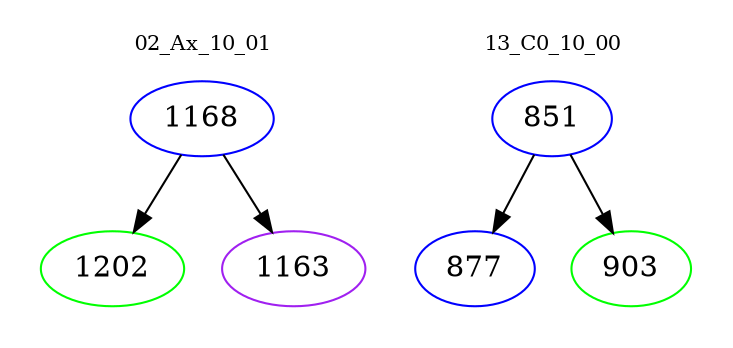 digraph{
subgraph cluster_0 {
color = white
label = "02_Ax_10_01";
fontsize=10;
T0_1168 [label="1168", color="blue"]
T0_1168 -> T0_1202 [color="black"]
T0_1202 [label="1202", color="green"]
T0_1168 -> T0_1163 [color="black"]
T0_1163 [label="1163", color="purple"]
}
subgraph cluster_1 {
color = white
label = "13_C0_10_00";
fontsize=10;
T1_851 [label="851", color="blue"]
T1_851 -> T1_877 [color="black"]
T1_877 [label="877", color="blue"]
T1_851 -> T1_903 [color="black"]
T1_903 [label="903", color="green"]
}
}
